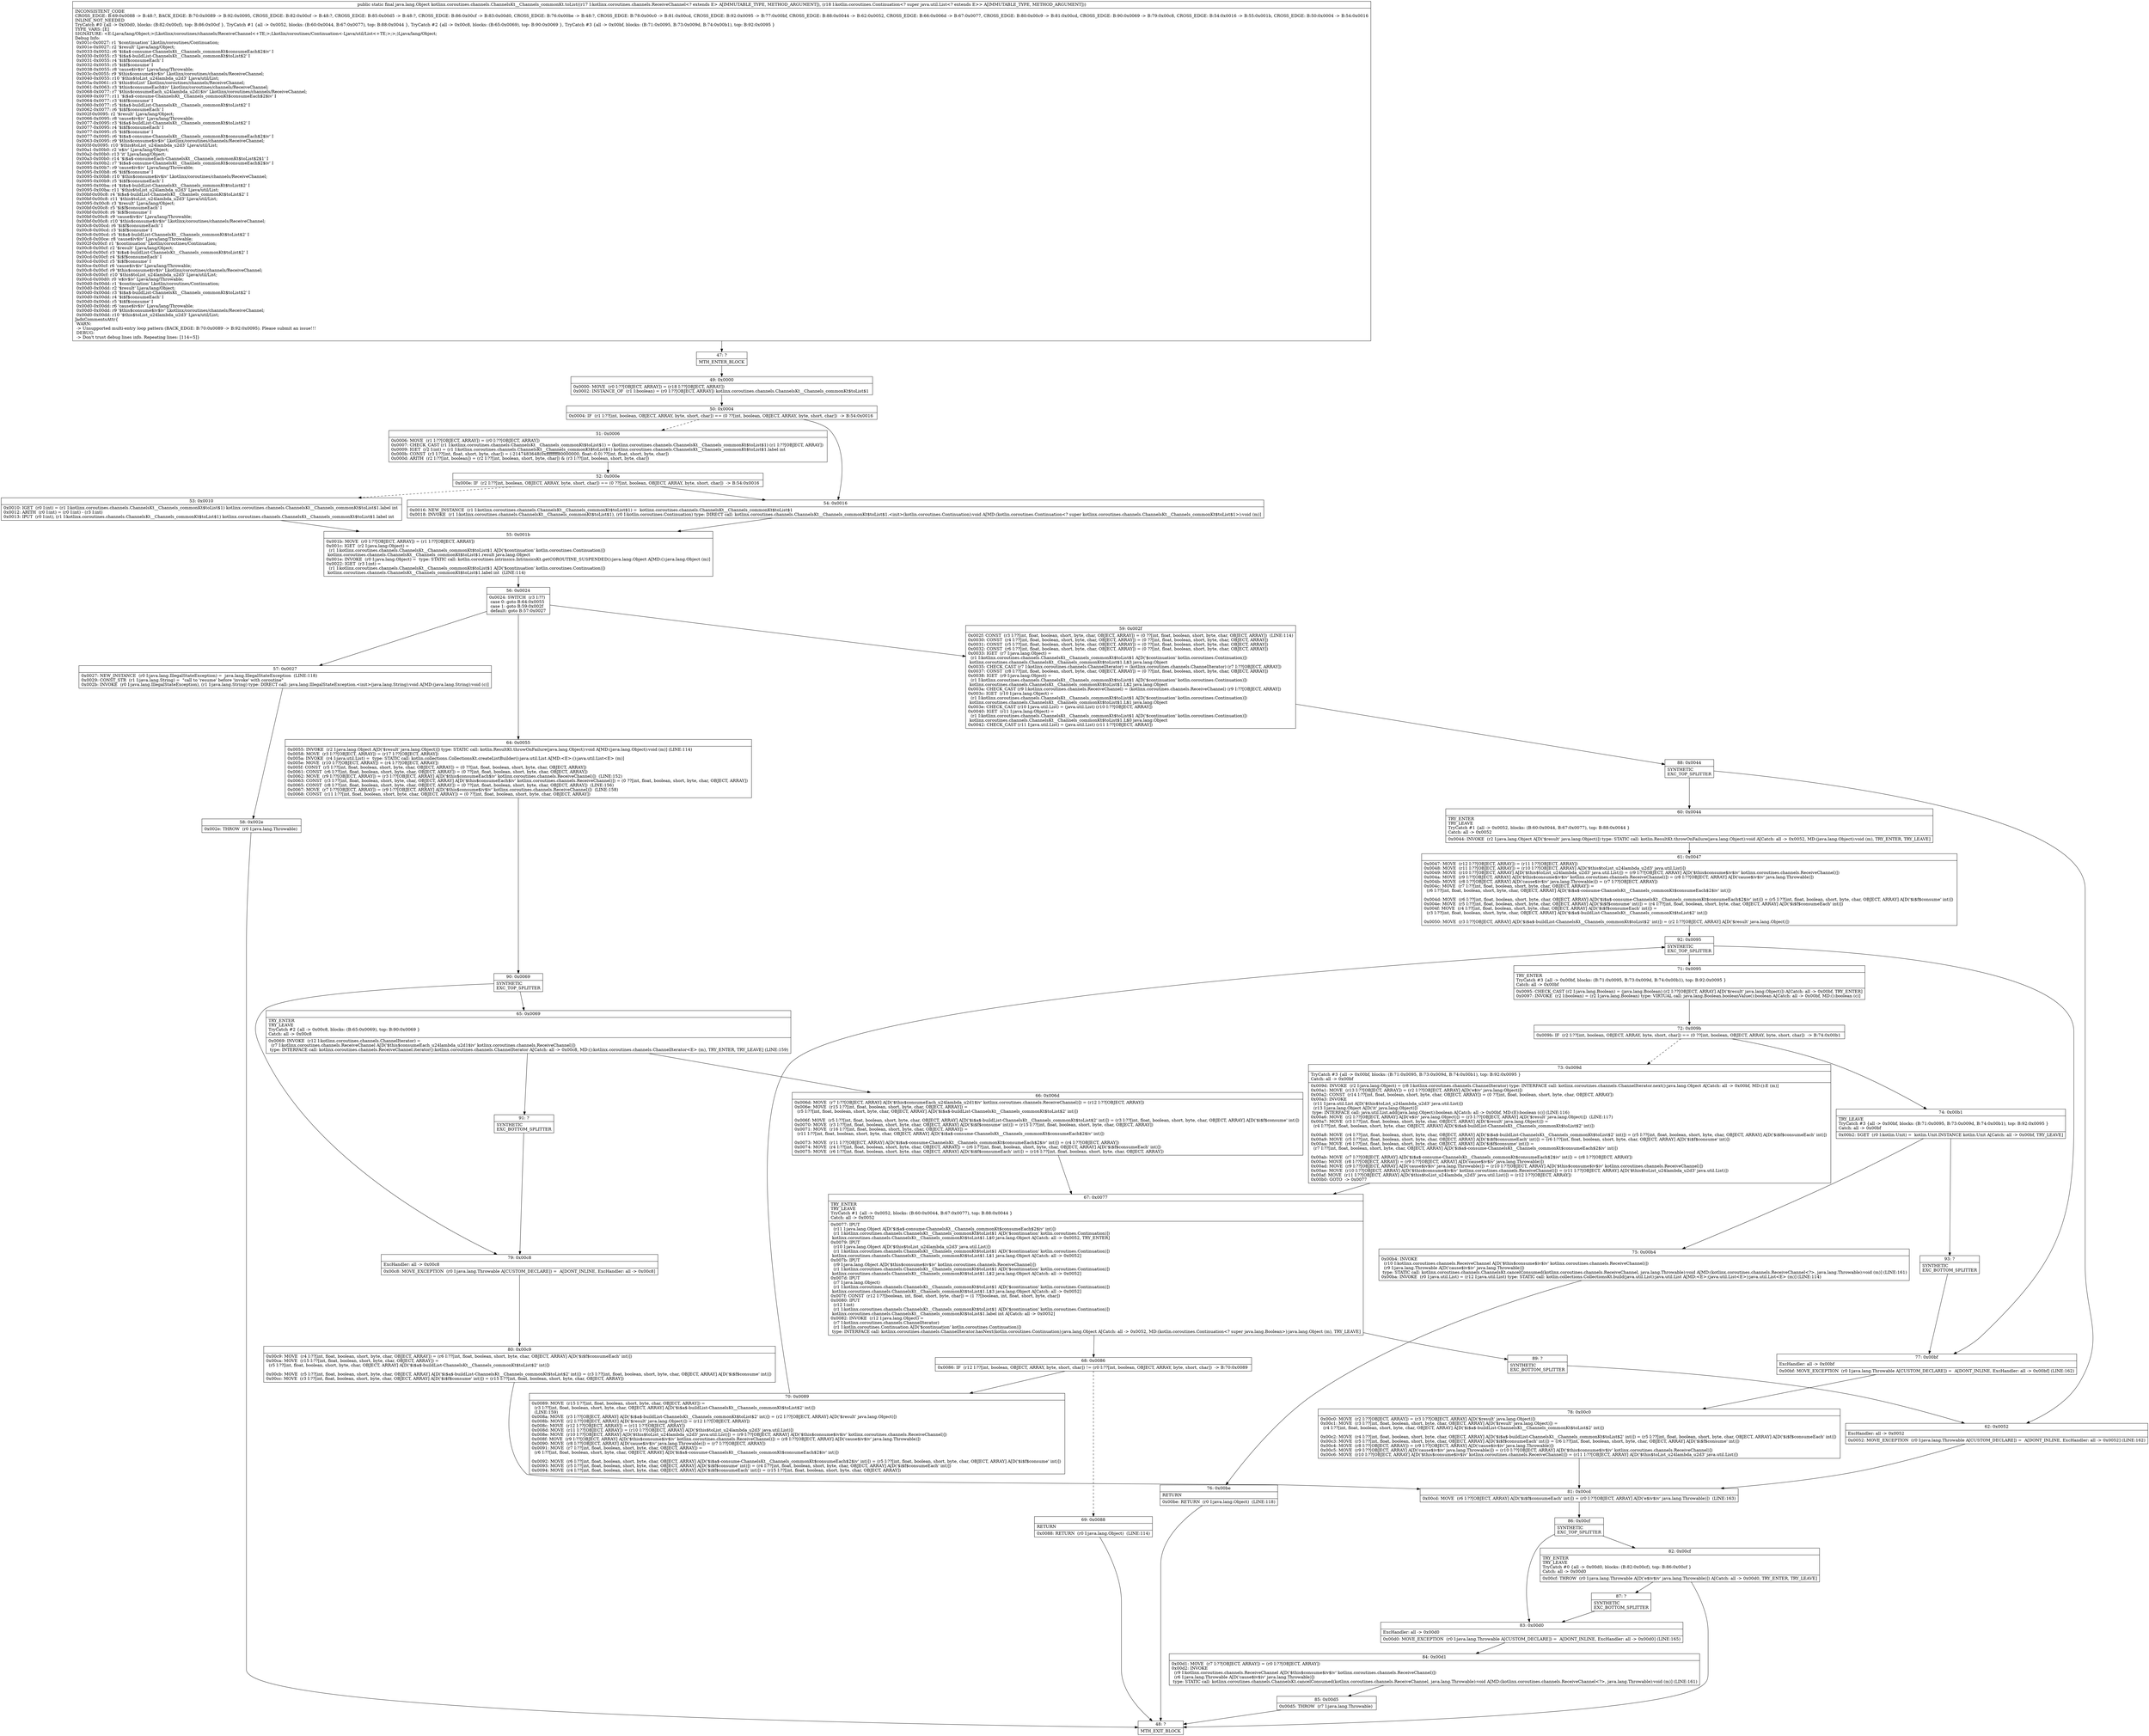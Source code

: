 digraph "CFG forkotlinx.coroutines.channels.ChannelsKt__Channels_commonKt.toList(Lkotlinx\/coroutines\/channels\/ReceiveChannel;Lkotlin\/coroutines\/Continuation;)Ljava\/lang\/Object;" {
Node_47 [shape=record,label="{47\:\ ?|MTH_ENTER_BLOCK\l}"];
Node_49 [shape=record,label="{49\:\ 0x0000|0x0000: MOVE  (r0 I:??[OBJECT, ARRAY]) = (r18 I:??[OBJECT, ARRAY]) \l0x0002: INSTANCE_OF  (r1 I:boolean) = (r0 I:??[OBJECT, ARRAY]) kotlinx.coroutines.channels.ChannelsKt__Channels_commonKt$toList$1 \l}"];
Node_50 [shape=record,label="{50\:\ 0x0004|0x0004: IF  (r1 I:??[int, boolean, OBJECT, ARRAY, byte, short, char]) == (0 ??[int, boolean, OBJECT, ARRAY, byte, short, char])  \-\> B:54:0x0016 \l}"];
Node_51 [shape=record,label="{51\:\ 0x0006|0x0006: MOVE  (r1 I:??[OBJECT, ARRAY]) = (r0 I:??[OBJECT, ARRAY]) \l0x0007: CHECK_CAST (r1 I:kotlinx.coroutines.channels.ChannelsKt__Channels_commonKt$toList$1) = (kotlinx.coroutines.channels.ChannelsKt__Channels_commonKt$toList$1) (r1 I:??[OBJECT, ARRAY]) \l0x0009: IGET  (r2 I:int) = (r1 I:kotlinx.coroutines.channels.ChannelsKt__Channels_commonKt$toList$1) kotlinx.coroutines.channels.ChannelsKt__Channels_commonKt$toList$1.label int \l0x000b: CONST  (r3 I:??[int, float, short, byte, char]) = (\-2147483648(0xffffffff80000000, float:\-0.0) ??[int, float, short, byte, char]) \l0x000d: ARITH  (r2 I:??[int, boolean]) = (r2 I:??[int, boolean, short, byte, char]) & (r3 I:??[int, boolean, short, byte, char]) \l}"];
Node_52 [shape=record,label="{52\:\ 0x000e|0x000e: IF  (r2 I:??[int, boolean, OBJECT, ARRAY, byte, short, char]) == (0 ??[int, boolean, OBJECT, ARRAY, byte, short, char])  \-\> B:54:0x0016 \l}"];
Node_53 [shape=record,label="{53\:\ 0x0010|0x0010: IGET  (r0 I:int) = (r1 I:kotlinx.coroutines.channels.ChannelsKt__Channels_commonKt$toList$1) kotlinx.coroutines.channels.ChannelsKt__Channels_commonKt$toList$1.label int \l0x0012: ARITH  (r0 I:int) = (r0 I:int) \- (r3 I:int) \l0x0013: IPUT  (r0 I:int), (r1 I:kotlinx.coroutines.channels.ChannelsKt__Channels_commonKt$toList$1) kotlinx.coroutines.channels.ChannelsKt__Channels_commonKt$toList$1.label int \l}"];
Node_55 [shape=record,label="{55\:\ 0x001b|0x001b: MOVE  (r0 I:??[OBJECT, ARRAY]) = (r1 I:??[OBJECT, ARRAY]) \l0x001c: IGET  (r2 I:java.lang.Object) = \l  (r1 I:kotlinx.coroutines.channels.ChannelsKt__Channels_commonKt$toList$1 A[D('$continuation' kotlin.coroutines.Continuation)])\l kotlinx.coroutines.channels.ChannelsKt__Channels_commonKt$toList$1.result java.lang.Object \l0x001e: INVOKE  (r0 I:java.lang.Object) =  type: STATIC call: kotlin.coroutines.intrinsics.IntrinsicsKt.getCOROUTINE_SUSPENDED():java.lang.Object A[MD:():java.lang.Object (m)]\l0x0022: IGET  (r3 I:int) = \l  (r1 I:kotlinx.coroutines.channels.ChannelsKt__Channels_commonKt$toList$1 A[D('$continuation' kotlin.coroutines.Continuation)])\l kotlinx.coroutines.channels.ChannelsKt__Channels_commonKt$toList$1.label int  (LINE:114)\l}"];
Node_56 [shape=record,label="{56\:\ 0x0024|0x0024: SWITCH  (r3 I:??)\l case 0: goto B:64:0x0055\l case 1: goto B:59:0x002f\l default: goto B:57:0x0027 \l}"];
Node_57 [shape=record,label="{57\:\ 0x0027|0x0027: NEW_INSTANCE  (r0 I:java.lang.IllegalStateException) =  java.lang.IllegalStateException  (LINE:118)\l0x0029: CONST_STR  (r1 I:java.lang.String) =  \"call to 'resume' before 'invoke' with coroutine\" \l0x002b: INVOKE  (r0 I:java.lang.IllegalStateException), (r1 I:java.lang.String) type: DIRECT call: java.lang.IllegalStateException.\<init\>(java.lang.String):void A[MD:(java.lang.String):void (c)]\l}"];
Node_58 [shape=record,label="{58\:\ 0x002e|0x002e: THROW  (r0 I:java.lang.Throwable) \l}"];
Node_48 [shape=record,label="{48\:\ ?|MTH_EXIT_BLOCK\l}"];
Node_59 [shape=record,label="{59\:\ 0x002f|0x002f: CONST  (r3 I:??[int, float, boolean, short, byte, char, OBJECT, ARRAY]) = (0 ??[int, float, boolean, short, byte, char, OBJECT, ARRAY])  (LINE:114)\l0x0030: CONST  (r4 I:??[int, float, boolean, short, byte, char, OBJECT, ARRAY]) = (0 ??[int, float, boolean, short, byte, char, OBJECT, ARRAY]) \l0x0031: CONST  (r5 I:??[int, float, boolean, short, byte, char, OBJECT, ARRAY]) = (0 ??[int, float, boolean, short, byte, char, OBJECT, ARRAY]) \l0x0032: CONST  (r6 I:??[int, float, boolean, short, byte, char, OBJECT, ARRAY]) = (0 ??[int, float, boolean, short, byte, char, OBJECT, ARRAY]) \l0x0033: IGET  (r7 I:java.lang.Object) = \l  (r1 I:kotlinx.coroutines.channels.ChannelsKt__Channels_commonKt$toList$1 A[D('$continuation' kotlin.coroutines.Continuation)])\l kotlinx.coroutines.channels.ChannelsKt__Channels_commonKt$toList$1.L$3 java.lang.Object \l0x0035: CHECK_CAST (r7 I:kotlinx.coroutines.channels.ChannelIterator) = (kotlinx.coroutines.channels.ChannelIterator) (r7 I:??[OBJECT, ARRAY]) \l0x0037: CONST  (r8 I:??[int, float, boolean, short, byte, char, OBJECT, ARRAY]) = (0 ??[int, float, boolean, short, byte, char, OBJECT, ARRAY]) \l0x0038: IGET  (r9 I:java.lang.Object) = \l  (r1 I:kotlinx.coroutines.channels.ChannelsKt__Channels_commonKt$toList$1 A[D('$continuation' kotlin.coroutines.Continuation)])\l kotlinx.coroutines.channels.ChannelsKt__Channels_commonKt$toList$1.L$2 java.lang.Object \l0x003a: CHECK_CAST (r9 I:kotlinx.coroutines.channels.ReceiveChannel) = (kotlinx.coroutines.channels.ReceiveChannel) (r9 I:??[OBJECT, ARRAY]) \l0x003c: IGET  (r10 I:java.lang.Object) = \l  (r1 I:kotlinx.coroutines.channels.ChannelsKt__Channels_commonKt$toList$1 A[D('$continuation' kotlin.coroutines.Continuation)])\l kotlinx.coroutines.channels.ChannelsKt__Channels_commonKt$toList$1.L$1 java.lang.Object \l0x003e: CHECK_CAST (r10 I:java.util.List) = (java.util.List) (r10 I:??[OBJECT, ARRAY]) \l0x0040: IGET  (r11 I:java.lang.Object) = \l  (r1 I:kotlinx.coroutines.channels.ChannelsKt__Channels_commonKt$toList$1 A[D('$continuation' kotlin.coroutines.Continuation)])\l kotlinx.coroutines.channels.ChannelsKt__Channels_commonKt$toList$1.L$0 java.lang.Object \l0x0042: CHECK_CAST (r11 I:java.util.List) = (java.util.List) (r11 I:??[OBJECT, ARRAY]) \l}"];
Node_88 [shape=record,label="{88\:\ 0x0044|SYNTHETIC\lEXC_TOP_SPLITTER\l}"];
Node_60 [shape=record,label="{60\:\ 0x0044|TRY_ENTER\lTRY_LEAVE\lTryCatch #1 \{all \-\> 0x0052, blocks: (B:60:0x0044, B:67:0x0077), top: B:88:0x0044 \}\lCatch: all \-\> 0x0052\l|0x0044: INVOKE  (r2 I:java.lang.Object A[D('$result' java.lang.Object)]) type: STATIC call: kotlin.ResultKt.throwOnFailure(java.lang.Object):void A[Catch: all \-\> 0x0052, MD:(java.lang.Object):void (m), TRY_ENTER, TRY_LEAVE]\l}"];
Node_61 [shape=record,label="{61\:\ 0x0047|0x0047: MOVE  (r12 I:??[OBJECT, ARRAY]) = (r11 I:??[OBJECT, ARRAY]) \l0x0048: MOVE  (r11 I:??[OBJECT, ARRAY]) = (r10 I:??[OBJECT, ARRAY] A[D('$this$toList_u24lambda_u2d3' java.util.List)]) \l0x0049: MOVE  (r10 I:??[OBJECT, ARRAY] A[D('$this$toList_u24lambda_u2d3' java.util.List)]) = (r9 I:??[OBJECT, ARRAY] A[D('$this$consume$iv$iv' kotlinx.coroutines.channels.ReceiveChannel)]) \l0x004a: MOVE  (r9 I:??[OBJECT, ARRAY] A[D('$this$consume$iv$iv' kotlinx.coroutines.channels.ReceiveChannel)]) = (r8 I:??[OBJECT, ARRAY] A[D('cause$iv$iv' java.lang.Throwable)]) \l0x004b: MOVE  (r8 I:??[OBJECT, ARRAY] A[D('cause$iv$iv' java.lang.Throwable)]) = (r7 I:??[OBJECT, ARRAY]) \l0x004c: MOVE  (r7 I:??[int, float, boolean, short, byte, char, OBJECT, ARRAY]) = \l  (r6 I:??[int, float, boolean, short, byte, char, OBJECT, ARRAY] A[D('$i$a$\-consume\-ChannelsKt__Channels_commonKt$consumeEach$2$iv' int)])\l \l0x004d: MOVE  (r6 I:??[int, float, boolean, short, byte, char, OBJECT, ARRAY] A[D('$i$a$\-consume\-ChannelsKt__Channels_commonKt$consumeEach$2$iv' int)]) = (r5 I:??[int, float, boolean, short, byte, char, OBJECT, ARRAY] A[D('$i$f$consume' int)]) \l0x004e: MOVE  (r5 I:??[int, float, boolean, short, byte, char, OBJECT, ARRAY] A[D('$i$f$consume' int)]) = (r4 I:??[int, float, boolean, short, byte, char, OBJECT, ARRAY] A[D('$i$f$consumeEach' int)]) \l0x004f: MOVE  (r4 I:??[int, float, boolean, short, byte, char, OBJECT, ARRAY] A[D('$i$f$consumeEach' int)]) = \l  (r3 I:??[int, float, boolean, short, byte, char, OBJECT, ARRAY] A[D('$i$a$\-buildList\-ChannelsKt__Channels_commonKt$toList$2' int)])\l \l0x0050: MOVE  (r3 I:??[OBJECT, ARRAY] A[D('$i$a$\-buildList\-ChannelsKt__Channels_commonKt$toList$2' int)]) = (r2 I:??[OBJECT, ARRAY] A[D('$result' java.lang.Object)]) \l}"];
Node_92 [shape=record,label="{92\:\ 0x0095|SYNTHETIC\lEXC_TOP_SPLITTER\l}"];
Node_71 [shape=record,label="{71\:\ 0x0095|TRY_ENTER\lTryCatch #3 \{all \-\> 0x00bf, blocks: (B:71:0x0095, B:73:0x009d, B:74:0x00b1), top: B:92:0x0095 \}\lCatch: all \-\> 0x00bf\l|0x0095: CHECK_CAST (r2 I:java.lang.Boolean) = (java.lang.Boolean) (r2 I:??[OBJECT, ARRAY] A[D('$result' java.lang.Object)]) A[Catch: all \-\> 0x00bf, TRY_ENTER]\l0x0097: INVOKE  (r2 I:boolean) = (r2 I:java.lang.Boolean) type: VIRTUAL call: java.lang.Boolean.booleanValue():boolean A[Catch: all \-\> 0x00bf, MD:():boolean (c)]\l}"];
Node_72 [shape=record,label="{72\:\ 0x009b|0x009b: IF  (r2 I:??[int, boolean, OBJECT, ARRAY, byte, short, char]) == (0 ??[int, boolean, OBJECT, ARRAY, byte, short, char])  \-\> B:74:0x00b1 \l}"];
Node_73 [shape=record,label="{73\:\ 0x009d|TryCatch #3 \{all \-\> 0x00bf, blocks: (B:71:0x0095, B:73:0x009d, B:74:0x00b1), top: B:92:0x0095 \}\lCatch: all \-\> 0x00bf\l|0x009d: INVOKE  (r2 I:java.lang.Object) = (r8 I:kotlinx.coroutines.channels.ChannelIterator) type: INTERFACE call: kotlinx.coroutines.channels.ChannelIterator.next():java.lang.Object A[Catch: all \-\> 0x00bf, MD:():E (m)]\l0x00a1: MOVE  (r13 I:??[OBJECT, ARRAY]) = (r2 I:??[OBJECT, ARRAY] A[D('e$iv' java.lang.Object)]) \l0x00a2: CONST  (r14 I:??[int, float, boolean, short, byte, char, OBJECT, ARRAY]) = (0 ??[int, float, boolean, short, byte, char, OBJECT, ARRAY]) \l0x00a3: INVOKE  \l  (r11 I:java.util.List A[D('$this$toList_u24lambda_u2d3' java.util.List)])\l  (r13 I:java.lang.Object A[D('it' java.lang.Object)])\l type: INTERFACE call: java.util.List.add(java.lang.Object):boolean A[Catch: all \-\> 0x00bf, MD:(E):boolean (c)] (LINE:116)\l0x00a6: MOVE  (r2 I:??[OBJECT, ARRAY] A[D('e$iv' java.lang.Object)]) = (r3 I:??[OBJECT, ARRAY] A[D('$result' java.lang.Object)])  (LINE:117)\l0x00a7: MOVE  (r3 I:??[int, float, boolean, short, byte, char, OBJECT, ARRAY] A[D('$result' java.lang.Object)]) = \l  (r4 I:??[int, float, boolean, short, byte, char, OBJECT, ARRAY] A[D('$i$a$\-buildList\-ChannelsKt__Channels_commonKt$toList$2' int)])\l \l0x00a8: MOVE  (r4 I:??[int, float, boolean, short, byte, char, OBJECT, ARRAY] A[D('$i$a$\-buildList\-ChannelsKt__Channels_commonKt$toList$2' int)]) = (r5 I:??[int, float, boolean, short, byte, char, OBJECT, ARRAY] A[D('$i$f$consumeEach' int)]) \l0x00a9: MOVE  (r5 I:??[int, float, boolean, short, byte, char, OBJECT, ARRAY] A[D('$i$f$consumeEach' int)]) = (r6 I:??[int, float, boolean, short, byte, char, OBJECT, ARRAY] A[D('$i$f$consume' int)]) \l0x00aa: MOVE  (r6 I:??[int, float, boolean, short, byte, char, OBJECT, ARRAY] A[D('$i$f$consume' int)]) = \l  (r7 I:??[int, float, boolean, short, byte, char, OBJECT, ARRAY] A[D('$i$a$\-consume\-ChannelsKt__Channels_commonKt$consumeEach$2$iv' int)])\l \l0x00ab: MOVE  (r7 I:??[OBJECT, ARRAY] A[D('$i$a$\-consume\-ChannelsKt__Channels_commonKt$consumeEach$2$iv' int)]) = (r8 I:??[OBJECT, ARRAY]) \l0x00ac: MOVE  (r8 I:??[OBJECT, ARRAY]) = (r9 I:??[OBJECT, ARRAY] A[D('cause$iv$iv' java.lang.Throwable)]) \l0x00ad: MOVE  (r9 I:??[OBJECT, ARRAY] A[D('cause$iv$iv' java.lang.Throwable)]) = (r10 I:??[OBJECT, ARRAY] A[D('$this$consume$iv$iv' kotlinx.coroutines.channels.ReceiveChannel)]) \l0x00ae: MOVE  (r10 I:??[OBJECT, ARRAY] A[D('$this$consume$iv$iv' kotlinx.coroutines.channels.ReceiveChannel)]) = (r11 I:??[OBJECT, ARRAY] A[D('$this$toList_u24lambda_u2d3' java.util.List)]) \l0x00af: MOVE  (r11 I:??[OBJECT, ARRAY] A[D('$this$toList_u24lambda_u2d3' java.util.List)]) = (r12 I:??[OBJECT, ARRAY]) \l0x00b0: GOTO  \-\> 0x0077 \l}"];
Node_67 [shape=record,label="{67\:\ 0x0077|TRY_ENTER\lTRY_LEAVE\lTryCatch #1 \{all \-\> 0x0052, blocks: (B:60:0x0044, B:67:0x0077), top: B:88:0x0044 \}\lCatch: all \-\> 0x0052\l|0x0077: IPUT  \l  (r11 I:java.lang.Object A[D('$i$a$\-consume\-ChannelsKt__Channels_commonKt$consumeEach$2$iv' int)])\l  (r1 I:kotlinx.coroutines.channels.ChannelsKt__Channels_commonKt$toList$1 A[D('$continuation' kotlin.coroutines.Continuation)])\l kotlinx.coroutines.channels.ChannelsKt__Channels_commonKt$toList$1.L$0 java.lang.Object A[Catch: all \-\> 0x0052, TRY_ENTER]\l0x0079: IPUT  \l  (r10 I:java.lang.Object A[D('$this$toList_u24lambda_u2d3' java.util.List)])\l  (r1 I:kotlinx.coroutines.channels.ChannelsKt__Channels_commonKt$toList$1 A[D('$continuation' kotlin.coroutines.Continuation)])\l kotlinx.coroutines.channels.ChannelsKt__Channels_commonKt$toList$1.L$1 java.lang.Object A[Catch: all \-\> 0x0052]\l0x007b: IPUT  \l  (r9 I:java.lang.Object A[D('$this$consume$iv$iv' kotlinx.coroutines.channels.ReceiveChannel)])\l  (r1 I:kotlinx.coroutines.channels.ChannelsKt__Channels_commonKt$toList$1 A[D('$continuation' kotlin.coroutines.Continuation)])\l kotlinx.coroutines.channels.ChannelsKt__Channels_commonKt$toList$1.L$2 java.lang.Object A[Catch: all \-\> 0x0052]\l0x007d: IPUT  \l  (r7 I:java.lang.Object)\l  (r1 I:kotlinx.coroutines.channels.ChannelsKt__Channels_commonKt$toList$1 A[D('$continuation' kotlin.coroutines.Continuation)])\l kotlinx.coroutines.channels.ChannelsKt__Channels_commonKt$toList$1.L$3 java.lang.Object A[Catch: all \-\> 0x0052]\l0x007f: CONST  (r12 I:??[boolean, int, float, short, byte, char]) = (1 ??[boolean, int, float, short, byte, char]) \l0x0080: IPUT  \l  (r12 I:int)\l  (r1 I:kotlinx.coroutines.channels.ChannelsKt__Channels_commonKt$toList$1 A[D('$continuation' kotlin.coroutines.Continuation)])\l kotlinx.coroutines.channels.ChannelsKt__Channels_commonKt$toList$1.label int A[Catch: all \-\> 0x0052]\l0x0082: INVOKE  (r12 I:java.lang.Object) = \l  (r7 I:kotlinx.coroutines.channels.ChannelIterator)\l  (r1 I:kotlin.coroutines.Continuation A[D('$continuation' kotlin.coroutines.Continuation)])\l type: INTERFACE call: kotlinx.coroutines.channels.ChannelIterator.hasNext(kotlin.coroutines.Continuation):java.lang.Object A[Catch: all \-\> 0x0052, MD:(kotlin.coroutines.Continuation\<? super java.lang.Boolean\>):java.lang.Object (m), TRY_LEAVE]\l}"];
Node_68 [shape=record,label="{68\:\ 0x0086|0x0086: IF  (r12 I:??[int, boolean, OBJECT, ARRAY, byte, short, char]) != (r0 I:??[int, boolean, OBJECT, ARRAY, byte, short, char])  \-\> B:70:0x0089 \l}"];
Node_69 [shape=record,label="{69\:\ 0x0088|RETURN\l|0x0088: RETURN  (r0 I:java.lang.Object)  (LINE:114)\l}"];
Node_70 [shape=record,label="{70\:\ 0x0089|0x0089: MOVE  (r15 I:??[int, float, boolean, short, byte, char, OBJECT, ARRAY]) = \l  (r3 I:??[int, float, boolean, short, byte, char, OBJECT, ARRAY] A[D('$i$a$\-buildList\-ChannelsKt__Channels_commonKt$toList$2' int)])\l  (LINE:159)\l0x008a: MOVE  (r3 I:??[OBJECT, ARRAY] A[D('$i$a$\-buildList\-ChannelsKt__Channels_commonKt$toList$2' int)]) = (r2 I:??[OBJECT, ARRAY] A[D('$result' java.lang.Object)]) \l0x008b: MOVE  (r2 I:??[OBJECT, ARRAY] A[D('$result' java.lang.Object)]) = (r12 I:??[OBJECT, ARRAY]) \l0x008c: MOVE  (r12 I:??[OBJECT, ARRAY]) = (r11 I:??[OBJECT, ARRAY]) \l0x008d: MOVE  (r11 I:??[OBJECT, ARRAY]) = (r10 I:??[OBJECT, ARRAY] A[D('$this$toList_u24lambda_u2d3' java.util.List)]) \l0x008e: MOVE  (r10 I:??[OBJECT, ARRAY] A[D('$this$toList_u24lambda_u2d3' java.util.List)]) = (r9 I:??[OBJECT, ARRAY] A[D('$this$consume$iv$iv' kotlinx.coroutines.channels.ReceiveChannel)]) \l0x008f: MOVE  (r9 I:??[OBJECT, ARRAY] A[D('$this$consume$iv$iv' kotlinx.coroutines.channels.ReceiveChannel)]) = (r8 I:??[OBJECT, ARRAY] A[D('cause$iv$iv' java.lang.Throwable)]) \l0x0090: MOVE  (r8 I:??[OBJECT, ARRAY] A[D('cause$iv$iv' java.lang.Throwable)]) = (r7 I:??[OBJECT, ARRAY]) \l0x0091: MOVE  (r7 I:??[int, float, boolean, short, byte, char, OBJECT, ARRAY]) = \l  (r6 I:??[int, float, boolean, short, byte, char, OBJECT, ARRAY] A[D('$i$a$\-consume\-ChannelsKt__Channels_commonKt$consumeEach$2$iv' int)])\l \l0x0092: MOVE  (r6 I:??[int, float, boolean, short, byte, char, OBJECT, ARRAY] A[D('$i$a$\-consume\-ChannelsKt__Channels_commonKt$consumeEach$2$iv' int)]) = (r5 I:??[int, float, boolean, short, byte, char, OBJECT, ARRAY] A[D('$i$f$consume' int)]) \l0x0093: MOVE  (r5 I:??[int, float, boolean, short, byte, char, OBJECT, ARRAY] A[D('$i$f$consume' int)]) = (r4 I:??[int, float, boolean, short, byte, char, OBJECT, ARRAY] A[D('$i$f$consumeEach' int)]) \l0x0094: MOVE  (r4 I:??[int, float, boolean, short, byte, char, OBJECT, ARRAY] A[D('$i$f$consumeEach' int)]) = (r15 I:??[int, float, boolean, short, byte, char, OBJECT, ARRAY]) \l}"];
Node_89 [shape=record,label="{89\:\ ?|SYNTHETIC\lEXC_BOTTOM_SPLITTER\l}"];
Node_74 [shape=record,label="{74\:\ 0x00b1|TRY_LEAVE\lTryCatch #3 \{all \-\> 0x00bf, blocks: (B:71:0x0095, B:73:0x009d, B:74:0x00b1), top: B:92:0x0095 \}\lCatch: all \-\> 0x00bf\l|0x00b2: SGET  (r0 I:kotlin.Unit) =  kotlin.Unit.INSTANCE kotlin.Unit A[Catch: all \-\> 0x00bf, TRY_LEAVE]\l}"];
Node_75 [shape=record,label="{75\:\ 0x00b4|0x00b4: INVOKE  \l  (r10 I:kotlinx.coroutines.channels.ReceiveChannel A[D('$this$consume$iv$iv' kotlinx.coroutines.channels.ReceiveChannel)])\l  (r9 I:java.lang.Throwable A[D('cause$iv$iv' java.lang.Throwable)])\l type: STATIC call: kotlinx.coroutines.channels.ChannelsKt.cancelConsumed(kotlinx.coroutines.channels.ReceiveChannel, java.lang.Throwable):void A[MD:(kotlinx.coroutines.channels.ReceiveChannel\<?\>, java.lang.Throwable):void (m)] (LINE:161)\l0x00ba: INVOKE  (r0 I:java.util.List) = (r12 I:java.util.List) type: STATIC call: kotlin.collections.CollectionsKt.build(java.util.List):java.util.List A[MD:\<E\>:(java.util.List\<E\>):java.util.List\<E\> (m)] (LINE:114)\l}"];
Node_76 [shape=record,label="{76\:\ 0x00be|RETURN\l|0x00be: RETURN  (r0 I:java.lang.Object)  (LINE:118)\l}"];
Node_93 [shape=record,label="{93\:\ ?|SYNTHETIC\lEXC_BOTTOM_SPLITTER\l}"];
Node_77 [shape=record,label="{77\:\ 0x00bf|ExcHandler: all \-\> 0x00bf\l|0x00bf: MOVE_EXCEPTION  (r0 I:java.lang.Throwable A[CUSTOM_DECLARE]) =  A[DONT_INLINE, ExcHandler: all \-\> 0x00bf] (LINE:162)\l}"];
Node_78 [shape=record,label="{78\:\ 0x00c0|0x00c0: MOVE  (r2 I:??[OBJECT, ARRAY]) = (r3 I:??[OBJECT, ARRAY] A[D('$result' java.lang.Object)]) \l0x00c1: MOVE  (r3 I:??[int, float, boolean, short, byte, char, OBJECT, ARRAY] A[D('$result' java.lang.Object)]) = \l  (r4 I:??[int, float, boolean, short, byte, char, OBJECT, ARRAY] A[D('$i$a$\-buildList\-ChannelsKt__Channels_commonKt$toList$2' int)])\l \l0x00c2: MOVE  (r4 I:??[int, float, boolean, short, byte, char, OBJECT, ARRAY] A[D('$i$a$\-buildList\-ChannelsKt__Channels_commonKt$toList$2' int)]) = (r5 I:??[int, float, boolean, short, byte, char, OBJECT, ARRAY] A[D('$i$f$consumeEach' int)]) \l0x00c3: MOVE  (r5 I:??[int, float, boolean, short, byte, char, OBJECT, ARRAY] A[D('$i$f$consumeEach' int)]) = (r6 I:??[int, float, boolean, short, byte, char, OBJECT, ARRAY] A[D('$i$f$consume' int)]) \l0x00c4: MOVE  (r8 I:??[OBJECT, ARRAY]) = (r9 I:??[OBJECT, ARRAY] A[D('cause$iv$iv' java.lang.Throwable)]) \l0x00c5: MOVE  (r9 I:??[OBJECT, ARRAY] A[D('cause$iv$iv' java.lang.Throwable)]) = (r10 I:??[OBJECT, ARRAY] A[D('$this$consume$iv$iv' kotlinx.coroutines.channels.ReceiveChannel)]) \l0x00c6: MOVE  (r10 I:??[OBJECT, ARRAY] A[D('$this$consume$iv$iv' kotlinx.coroutines.channels.ReceiveChannel)]) = (r11 I:??[OBJECT, ARRAY] A[D('$this$toList_u24lambda_u2d3' java.util.List)]) \l}"];
Node_81 [shape=record,label="{81\:\ 0x00cd|0x00cd: MOVE  (r6 I:??[OBJECT, ARRAY] A[D('$i$f$consumeEach' int)]) = (r0 I:??[OBJECT, ARRAY] A[D('e$iv$iv' java.lang.Throwable)])  (LINE:163)\l}"];
Node_86 [shape=record,label="{86\:\ 0x00cf|SYNTHETIC\lEXC_TOP_SPLITTER\l}"];
Node_82 [shape=record,label="{82\:\ 0x00cf|TRY_ENTER\lTRY_LEAVE\lTryCatch #0 \{all \-\> 0x00d0, blocks: (B:82:0x00cf), top: B:86:0x00cf \}\lCatch: all \-\> 0x00d0\l|0x00cf: THROW  (r0 I:java.lang.Throwable A[D('e$iv$iv' java.lang.Throwable)]) A[Catch: all \-\> 0x00d0, TRY_ENTER, TRY_LEAVE]\l}"];
Node_87 [shape=record,label="{87\:\ ?|SYNTHETIC\lEXC_BOTTOM_SPLITTER\l}"];
Node_83 [shape=record,label="{83\:\ 0x00d0|ExcHandler: all \-\> 0x00d0\l|0x00d0: MOVE_EXCEPTION  (r0 I:java.lang.Throwable A[CUSTOM_DECLARE]) =  A[DONT_INLINE, ExcHandler: all \-\> 0x00d0] (LINE:165)\l}"];
Node_84 [shape=record,label="{84\:\ 0x00d1|0x00d1: MOVE  (r7 I:??[OBJECT, ARRAY]) = (r0 I:??[OBJECT, ARRAY]) \l0x00d2: INVOKE  \l  (r9 I:kotlinx.coroutines.channels.ReceiveChannel A[D('$this$consume$iv$iv' kotlinx.coroutines.channels.ReceiveChannel)])\l  (r6 I:java.lang.Throwable A[D('cause$iv$iv' java.lang.Throwable)])\l type: STATIC call: kotlinx.coroutines.channels.ChannelsKt.cancelConsumed(kotlinx.coroutines.channels.ReceiveChannel, java.lang.Throwable):void A[MD:(kotlinx.coroutines.channels.ReceiveChannel\<?\>, java.lang.Throwable):void (m)] (LINE:161)\l}"];
Node_85 [shape=record,label="{85\:\ 0x00d5|0x00d5: THROW  (r7 I:java.lang.Throwable) \l}"];
Node_62 [shape=record,label="{62\:\ 0x0052|ExcHandler: all \-\> 0x0052\l|0x0052: MOVE_EXCEPTION  (r0 I:java.lang.Throwable A[CUSTOM_DECLARE]) =  A[DONT_INLINE, ExcHandler: all \-\> 0x0052] (LINE:162)\l}"];
Node_64 [shape=record,label="{64\:\ 0x0055|0x0055: INVOKE  (r2 I:java.lang.Object A[D('$result' java.lang.Object)]) type: STATIC call: kotlin.ResultKt.throwOnFailure(java.lang.Object):void A[MD:(java.lang.Object):void (m)] (LINE:114)\l0x0058: MOVE  (r3 I:??[OBJECT, ARRAY]) = (r17 I:??[OBJECT, ARRAY]) \l0x005a: INVOKE  (r4 I:java.util.List) =  type: STATIC call: kotlin.collections.CollectionsKt.createListBuilder():java.util.List A[MD:\<E\>:():java.util.List\<E\> (m)]\l0x005e: MOVE  (r10 I:??[OBJECT, ARRAY]) = (r4 I:??[OBJECT, ARRAY]) \l0x005f: CONST  (r5 I:??[int, float, boolean, short, byte, char, OBJECT, ARRAY]) = (0 ??[int, float, boolean, short, byte, char, OBJECT, ARRAY]) \l0x0061: CONST  (r6 I:??[int, float, boolean, short, byte, char, OBJECT, ARRAY]) = (0 ??[int, float, boolean, short, byte, char, OBJECT, ARRAY]) \l0x0062: MOVE  (r9 I:??[OBJECT, ARRAY]) = (r3 I:??[OBJECT, ARRAY] A[D('$this$consumeEach$iv' kotlinx.coroutines.channels.ReceiveChannel)])  (LINE:152)\l0x0063: CONST  (r3 I:??[int, float, boolean, short, byte, char, OBJECT, ARRAY] A[D('$this$consumeEach$iv' kotlinx.coroutines.channels.ReceiveChannel)]) = (0 ??[int, float, boolean, short, byte, char, OBJECT, ARRAY]) \l0x0065: CONST  (r8 I:??[int, float, boolean, short, byte, char, OBJECT, ARRAY]) = (0 ??[int, float, boolean, short, byte, char, OBJECT, ARRAY])  (LINE:156)\l0x0067: MOVE  (r7 I:??[OBJECT, ARRAY]) = (r9 I:??[OBJECT, ARRAY] A[D('$this$consume$iv$iv' kotlinx.coroutines.channels.ReceiveChannel)])  (LINE:158)\l0x0068: CONST  (r11 I:??[int, float, boolean, short, byte, char, OBJECT, ARRAY]) = (0 ??[int, float, boolean, short, byte, char, OBJECT, ARRAY]) \l}"];
Node_90 [shape=record,label="{90\:\ 0x0069|SYNTHETIC\lEXC_TOP_SPLITTER\l}"];
Node_65 [shape=record,label="{65\:\ 0x0069|TRY_ENTER\lTRY_LEAVE\lTryCatch #2 \{all \-\> 0x00c8, blocks: (B:65:0x0069), top: B:90:0x0069 \}\lCatch: all \-\> 0x00c8\l|0x0069: INVOKE  (r12 I:kotlinx.coroutines.channels.ChannelIterator) = \l  (r7 I:kotlinx.coroutines.channels.ReceiveChannel A[D('$this$consumeEach_u24lambda_u2d1$iv' kotlinx.coroutines.channels.ReceiveChannel)])\l type: INTERFACE call: kotlinx.coroutines.channels.ReceiveChannel.iterator():kotlinx.coroutines.channels.ChannelIterator A[Catch: all \-\> 0x00c8, MD:():kotlinx.coroutines.channels.ChannelIterator\<E\> (m), TRY_ENTER, TRY_LEAVE] (LINE:159)\l}"];
Node_66 [shape=record,label="{66\:\ 0x006d|0x006d: MOVE  (r7 I:??[OBJECT, ARRAY] A[D('$this$consumeEach_u24lambda_u2d1$iv' kotlinx.coroutines.channels.ReceiveChannel)]) = (r12 I:??[OBJECT, ARRAY]) \l0x006e: MOVE  (r15 I:??[int, float, boolean, short, byte, char, OBJECT, ARRAY]) = \l  (r5 I:??[int, float, boolean, short, byte, char, OBJECT, ARRAY] A[D('$i$a$\-buildList\-ChannelsKt__Channels_commonKt$toList$2' int)])\l \l0x006f: MOVE  (r5 I:??[int, float, boolean, short, byte, char, OBJECT, ARRAY] A[D('$i$a$\-buildList\-ChannelsKt__Channels_commonKt$toList$2' int)]) = (r3 I:??[int, float, boolean, short, byte, char, OBJECT, ARRAY] A[D('$i$f$consume' int)]) \l0x0070: MOVE  (r3 I:??[int, float, boolean, short, byte, char, OBJECT, ARRAY] A[D('$i$f$consume' int)]) = (r15 I:??[int, float, boolean, short, byte, char, OBJECT, ARRAY]) \l0x0071: MOVE  (r16 I:??[int, float, boolean, short, byte, char, OBJECT, ARRAY]) = \l  (r11 I:??[int, float, boolean, short, byte, char, OBJECT, ARRAY] A[D('$i$a$\-consume\-ChannelsKt__Channels_commonKt$consumeEach$2$iv' int)])\l \l0x0073: MOVE  (r11 I:??[OBJECT, ARRAY] A[D('$i$a$\-consume\-ChannelsKt__Channels_commonKt$consumeEach$2$iv' int)]) = (r4 I:??[OBJECT, ARRAY]) \l0x0074: MOVE  (r4 I:??[int, float, boolean, short, byte, char, OBJECT, ARRAY]) = (r6 I:??[int, float, boolean, short, byte, char, OBJECT, ARRAY] A[D('$i$f$consumeEach' int)]) \l0x0075: MOVE  (r6 I:??[int, float, boolean, short, byte, char, OBJECT, ARRAY] A[D('$i$f$consumeEach' int)]) = (r16 I:??[int, float, boolean, short, byte, char, OBJECT, ARRAY]) \l}"];
Node_91 [shape=record,label="{91\:\ ?|SYNTHETIC\lEXC_BOTTOM_SPLITTER\l}"];
Node_79 [shape=record,label="{79\:\ 0x00c8|ExcHandler: all \-\> 0x00c8\l|0x00c8: MOVE_EXCEPTION  (r0 I:java.lang.Throwable A[CUSTOM_DECLARE]) =  A[DONT_INLINE, ExcHandler: all \-\> 0x00c8]\l}"];
Node_80 [shape=record,label="{80\:\ 0x00c9|0x00c9: MOVE  (r4 I:??[int, float, boolean, short, byte, char, OBJECT, ARRAY]) = (r6 I:??[int, float, boolean, short, byte, char, OBJECT, ARRAY] A[D('$i$f$consumeEach' int)]) \l0x00ca: MOVE  (r15 I:??[int, float, boolean, short, byte, char, OBJECT, ARRAY]) = \l  (r5 I:??[int, float, boolean, short, byte, char, OBJECT, ARRAY] A[D('$i$a$\-buildList\-ChannelsKt__Channels_commonKt$toList$2' int)])\l \l0x00cb: MOVE  (r5 I:??[int, float, boolean, short, byte, char, OBJECT, ARRAY] A[D('$i$a$\-buildList\-ChannelsKt__Channels_commonKt$toList$2' int)]) = (r3 I:??[int, float, boolean, short, byte, char, OBJECT, ARRAY] A[D('$i$f$consume' int)]) \l0x00cc: MOVE  (r3 I:??[int, float, boolean, short, byte, char, OBJECT, ARRAY] A[D('$i$f$consume' int)]) = (r15 I:??[int, float, boolean, short, byte, char, OBJECT, ARRAY]) \l}"];
Node_54 [shape=record,label="{54\:\ 0x0016|0x0016: NEW_INSTANCE  (r1 I:kotlinx.coroutines.channels.ChannelsKt__Channels_commonKt$toList$1) =  kotlinx.coroutines.channels.ChannelsKt__Channels_commonKt$toList$1 \l0x0018: INVOKE  (r1 I:kotlinx.coroutines.channels.ChannelsKt__Channels_commonKt$toList$1), (r0 I:kotlin.coroutines.Continuation) type: DIRECT call: kotlinx.coroutines.channels.ChannelsKt__Channels_commonKt$toList$1.\<init\>(kotlin.coroutines.Continuation):void A[MD:(kotlin.coroutines.Continuation\<? super kotlinx.coroutines.channels.ChannelsKt__Channels_commonKt$toList$1\>):void (m)]\l}"];
MethodNode[shape=record,label="{public static final java.lang.Object kotlinx.coroutines.channels.ChannelsKt__Channels_commonKt.toList((r17 I:kotlinx.coroutines.channels.ReceiveChannel\<? extends E\> A[IMMUTABLE_TYPE, METHOD_ARGUMENT]), (r18 I:kotlin.coroutines.Continuation\<? super java.util.List\<? extends E\>\> A[IMMUTABLE_TYPE, METHOD_ARGUMENT]))  | INCONSISTENT_CODE\lCROSS_EDGE: B:69:0x0088 \-\> B:48:?, BACK_EDGE: B:70:0x0089 \-\> B:92:0x0095, CROSS_EDGE: B:82:0x00cf \-\> B:48:?, CROSS_EDGE: B:85:0x00d5 \-\> B:48:?, CROSS_EDGE: B:86:0x00cf \-\> B:83:0x00d0, CROSS_EDGE: B:76:0x00be \-\> B:48:?, CROSS_EDGE: B:78:0x00c0 \-\> B:81:0x00cd, CROSS_EDGE: B:92:0x0095 \-\> B:77:0x00bf, CROSS_EDGE: B:88:0x0044 \-\> B:62:0x0052, CROSS_EDGE: B:66:0x006d \-\> B:67:0x0077, CROSS_EDGE: B:80:0x00c9 \-\> B:81:0x00cd, CROSS_EDGE: B:90:0x0069 \-\> B:79:0x00c8, CROSS_EDGE: B:54:0x0016 \-\> B:55:0x001b, CROSS_EDGE: B:50:0x0004 \-\> B:54:0x0016\lINLINE_NOT_NEEDED\lTryCatch #0 \{all \-\> 0x00d0, blocks: (B:82:0x00cf), top: B:86:0x00cf \}, TryCatch #1 \{all \-\> 0x0052, blocks: (B:60:0x0044, B:67:0x0077), top: B:88:0x0044 \}, TryCatch #2 \{all \-\> 0x00c8, blocks: (B:65:0x0069), top: B:90:0x0069 \}, TryCatch #3 \{all \-\> 0x00bf, blocks: (B:71:0x0095, B:73:0x009d, B:74:0x00b1), top: B:92:0x0095 \}\lTYPE_VARS: [E]\lSIGNATURE: \<E:Ljava\/lang\/Object;\>(Lkotlinx\/coroutines\/channels\/ReceiveChannel\<+TE;\>;Lkotlin\/coroutines\/Continuation\<\-Ljava\/util\/List\<+TE;\>;\>;)Ljava\/lang\/Object;\lDebug Info:\l  0x001c\-0x0027: r1 '$continuation' Lkotlin\/coroutines\/Continuation;\l  0x001e\-0x0027: r2 '$result' Ljava\/lang\/Object;\l  0x0033\-0x0052: r6 '$i$a$\-consume\-ChannelsKt__Channels_commonKt$consumeEach$2$iv' I\l  0x0030\-0x0055: r3 '$i$a$\-buildList\-ChannelsKt__Channels_commonKt$toList$2' I\l  0x0031\-0x0055: r4 '$i$f$consumeEach' I\l  0x0032\-0x0055: r5 '$i$f$consume' I\l  0x0038\-0x0055: r8 'cause$iv$iv' Ljava\/lang\/Throwable;\l  0x003c\-0x0055: r9 '$this$consume$iv$iv' Lkotlinx\/coroutines\/channels\/ReceiveChannel;\l  0x0040\-0x0055: r10 '$this$toList_u24lambda_u2d3' Ljava\/util\/List;\l  0x005a\-0x0061: r3 '$this$toList' Lkotlinx\/coroutines\/channels\/ReceiveChannel;\l  0x0061\-0x0063: r3 '$this$consumeEach$iv' Lkotlinx\/coroutines\/channels\/ReceiveChannel;\l  0x0068\-0x0077: r7 '$this$consumeEach_u24lambda_u2d1$iv' Lkotlinx\/coroutines\/channels\/ReceiveChannel;\l  0x0069\-0x0077: r11 '$i$a$\-consume\-ChannelsKt__Channels_commonKt$consumeEach$2$iv' I\l  0x0064\-0x0077: r3 '$i$f$consume' I\l  0x0060\-0x0077: r5 '$i$a$\-buildList\-ChannelsKt__Channels_commonKt$toList$2' I\l  0x0062\-0x0077: r6 '$i$f$consumeEach' I\l  0x002f\-0x0095: r2 '$result' Ljava\/lang\/Object;\l  0x0066\-0x0095: r8 'cause$iv$iv' Ljava\/lang\/Throwable;\l  0x0077\-0x0095: r3 '$i$a$\-buildList\-ChannelsKt__Channels_commonKt$toList$2' I\l  0x0077\-0x0095: r4 '$i$f$consumeEach' I\l  0x0077\-0x0095: r5 '$i$f$consume' I\l  0x0077\-0x0095: r6 '$i$a$\-consume\-ChannelsKt__Channels_commonKt$consumeEach$2$iv' I\l  0x0063\-0x0095: r9 '$this$consume$iv$iv' Lkotlinx\/coroutines\/channels\/ReceiveChannel;\l  0x005f\-0x0095: r10 '$this$toList_u24lambda_u2d3' Ljava\/util\/List;\l  0x00a1\-0x00b0: r2 'e$iv' Ljava\/lang\/Object;\l  0x00a2\-0x00b0: r13 'it' Ljava\/lang\/Object;\l  0x00a3\-0x00b0: r14 '$i$a$\-consumeEach\-ChannelsKt__Channels_commonKt$toList$2$1' I\l  0x0095\-0x00b2: r7 '$i$a$\-consume\-ChannelsKt__Channels_commonKt$consumeEach$2$iv' I\l  0x0095\-0x00b7: r9 'cause$iv$iv' Ljava\/lang\/Throwable;\l  0x0095\-0x00b8: r6 '$i$f$consume' I\l  0x0095\-0x00b8: r10 '$this$consume$iv$iv' Lkotlinx\/coroutines\/channels\/ReceiveChannel;\l  0x0095\-0x00b9: r5 '$i$f$consumeEach' I\l  0x0095\-0x00ba: r4 '$i$a$\-buildList\-ChannelsKt__Channels_commonKt$toList$2' I\l  0x0095\-0x00ba: r11 '$this$toList_u24lambda_u2d3' Ljava\/util\/List;\l  0x00bf\-0x00c8: r4 '$i$a$\-buildList\-ChannelsKt__Channels_commonKt$toList$2' I\l  0x00bf\-0x00c8: r11 '$this$toList_u24lambda_u2d3' Ljava\/util\/List;\l  0x0095\-0x00c8: r3 '$result' Ljava\/lang\/Object;\l  0x00bf\-0x00c8: r5 '$i$f$consumeEach' I\l  0x00bf\-0x00c8: r6 '$i$f$consume' I\l  0x00bf\-0x00c8: r9 'cause$iv$iv' Ljava\/lang\/Throwable;\l  0x00bf\-0x00c8: r10 '$this$consume$iv$iv' Lkotlinx\/coroutines\/channels\/ReceiveChannel;\l  0x00c8\-0x00cd: r6 '$i$f$consumeEach' I\l  0x00c8\-0x00cd: r3 '$i$f$consume' I\l  0x00c8\-0x00cd: r5 '$i$a$\-buildList\-ChannelsKt__Channels_commonKt$toList$2' I\l  0x00c8\-0x00ce: r8 'cause$iv$iv' Ljava\/lang\/Throwable;\l  0x002f\-0x00cf: r1 '$continuation' Lkotlin\/coroutines\/Continuation;\l  0x00c8\-0x00cf: r2 '$result' Ljava\/lang\/Object;\l  0x00cd\-0x00cf: r3 '$i$a$\-buildList\-ChannelsKt__Channels_commonKt$toList$2' I\l  0x00cd\-0x00cf: r4 '$i$f$consumeEach' I\l  0x00cd\-0x00cf: r5 '$i$f$consume' I\l  0x00ce\-0x00cf: r6 'cause$iv$iv' Ljava\/lang\/Throwable;\l  0x00c8\-0x00cf: r9 '$this$consume$iv$iv' Lkotlinx\/coroutines\/channels\/ReceiveChannel;\l  0x00c8\-0x00cf: r10 '$this$toList_u24lambda_u2d3' Ljava\/util\/List;\l  0x00cd\-0x00d0: r0 'e$iv$iv' Ljava\/lang\/Throwable;\l  0x00d0\-0x00dd: r1 '$continuation' Lkotlin\/coroutines\/Continuation;\l  0x00d0\-0x00dd: r2 '$result' Ljava\/lang\/Object;\l  0x00d0\-0x00dd: r3 '$i$a$\-buildList\-ChannelsKt__Channels_commonKt$toList$2' I\l  0x00d0\-0x00dd: r4 '$i$f$consumeEach' I\l  0x00d0\-0x00dd: r5 '$i$f$consume' I\l  0x00d0\-0x00dd: r6 'cause$iv$iv' Ljava\/lang\/Throwable;\l  0x00d0\-0x00dd: r9 '$this$consume$iv$iv' Lkotlinx\/coroutines\/channels\/ReceiveChannel;\l  0x00d0\-0x00dd: r10 '$this$toList_u24lambda_u2d3' Ljava\/util\/List;\lJadxCommentsAttr\{\l WARN: \l \-\> Unsupported multi\-entry loop pattern (BACK_EDGE: B:70:0x0089 \-\> B:92:0x0095). Please submit an issue!!!\l DEBUG: \l \-\> Don't trust debug lines info. Repeating lines: [114=5]\}\l}"];
MethodNode -> Node_47;Node_47 -> Node_49;
Node_49 -> Node_50;
Node_50 -> Node_51[style=dashed];
Node_50 -> Node_54;
Node_51 -> Node_52;
Node_52 -> Node_53[style=dashed];
Node_52 -> Node_54;
Node_53 -> Node_55;
Node_55 -> Node_56;
Node_56 -> Node_57;
Node_56 -> Node_59;
Node_56 -> Node_64;
Node_57 -> Node_58;
Node_58 -> Node_48;
Node_59 -> Node_88;
Node_88 -> Node_60;
Node_88 -> Node_62;
Node_60 -> Node_61;
Node_61 -> Node_92;
Node_92 -> Node_71;
Node_92 -> Node_77;
Node_71 -> Node_72;
Node_72 -> Node_73[style=dashed];
Node_72 -> Node_74;
Node_73 -> Node_67;
Node_67 -> Node_68;
Node_67 -> Node_89;
Node_68 -> Node_69[style=dashed];
Node_68 -> Node_70;
Node_69 -> Node_48;
Node_70 -> Node_92;
Node_89 -> Node_62;
Node_74 -> Node_75;
Node_74 -> Node_93;
Node_75 -> Node_76;
Node_76 -> Node_48;
Node_93 -> Node_77;
Node_77 -> Node_78;
Node_78 -> Node_81;
Node_81 -> Node_86;
Node_86 -> Node_82;
Node_86 -> Node_83;
Node_82 -> Node_48;
Node_82 -> Node_87;
Node_87 -> Node_83;
Node_83 -> Node_84;
Node_84 -> Node_85;
Node_85 -> Node_48;
Node_62 -> Node_81;
Node_64 -> Node_90;
Node_90 -> Node_65;
Node_90 -> Node_79;
Node_65 -> Node_66;
Node_65 -> Node_91;
Node_66 -> Node_67;
Node_91 -> Node_79;
Node_79 -> Node_80;
Node_80 -> Node_81;
Node_54 -> Node_55;
}

